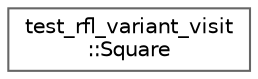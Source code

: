 digraph "类继承关系图"
{
 // LATEX_PDF_SIZE
  bgcolor="transparent";
  edge [fontname=Helvetica,fontsize=10,labelfontname=Helvetica,labelfontsize=10];
  node [fontname=Helvetica,fontsize=10,shape=box,height=0.2,width=0.4];
  rankdir="LR";
  Node0 [id="Node000000",label="test_rfl_variant_visit\l::Square",height=0.2,width=0.4,color="grey40", fillcolor="white", style="filled",URL="$structtest__rfl__variant__visit_1_1_square.html",tooltip=" "];
}
